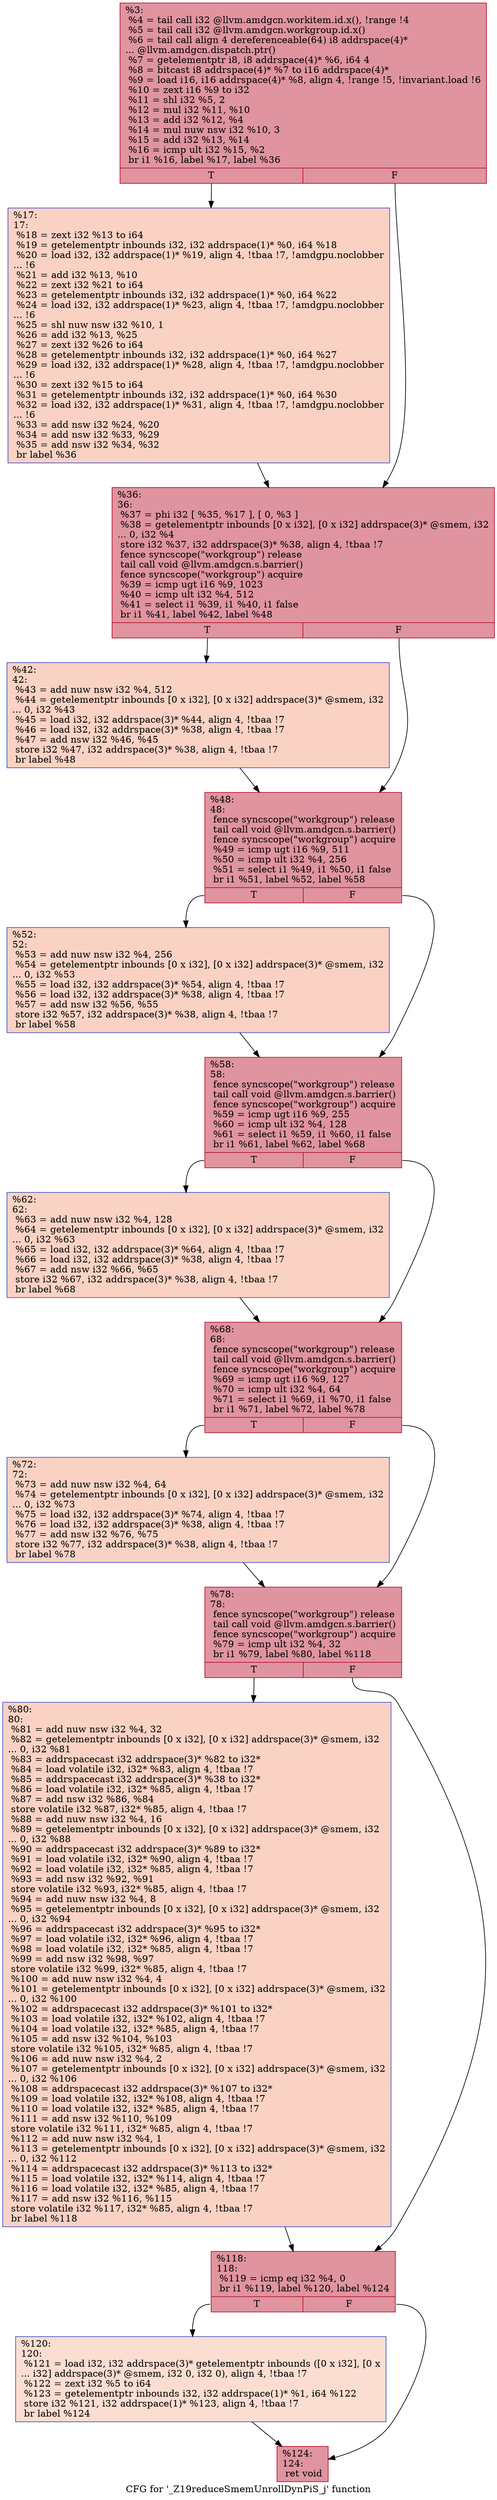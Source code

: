 digraph "CFG for '_Z19reduceSmemUnrollDynPiS_j' function" {
	label="CFG for '_Z19reduceSmemUnrollDynPiS_j' function";

	Node0x605d240 [shape=record,color="#b70d28ff", style=filled, fillcolor="#b70d2870",label="{%3:\l  %4 = tail call i32 @llvm.amdgcn.workitem.id.x(), !range !4\l  %5 = tail call i32 @llvm.amdgcn.workgroup.id.x()\l  %6 = tail call align 4 dereferenceable(64) i8 addrspace(4)*\l... @llvm.amdgcn.dispatch.ptr()\l  %7 = getelementptr i8, i8 addrspace(4)* %6, i64 4\l  %8 = bitcast i8 addrspace(4)* %7 to i16 addrspace(4)*\l  %9 = load i16, i16 addrspace(4)* %8, align 4, !range !5, !invariant.load !6\l  %10 = zext i16 %9 to i32\l  %11 = shl i32 %5, 2\l  %12 = mul i32 %11, %10\l  %13 = add i32 %12, %4\l  %14 = mul nuw nsw i32 %10, 3\l  %15 = add i32 %13, %14\l  %16 = icmp ult i32 %15, %2\l  br i1 %16, label %17, label %36\l|{<s0>T|<s1>F}}"];
	Node0x605d240:s0 -> Node0x605dfd0;
	Node0x605d240:s1 -> Node0x605eb90;
	Node0x605dfd0 [shape=record,color="#3d50c3ff", style=filled, fillcolor="#f4987a70",label="{%17:\l17:                                               \l  %18 = zext i32 %13 to i64\l  %19 = getelementptr inbounds i32, i32 addrspace(1)* %0, i64 %18\l  %20 = load i32, i32 addrspace(1)* %19, align 4, !tbaa !7, !amdgpu.noclobber\l... !6\l  %21 = add i32 %13, %10\l  %22 = zext i32 %21 to i64\l  %23 = getelementptr inbounds i32, i32 addrspace(1)* %0, i64 %22\l  %24 = load i32, i32 addrspace(1)* %23, align 4, !tbaa !7, !amdgpu.noclobber\l... !6\l  %25 = shl nuw nsw i32 %10, 1\l  %26 = add i32 %13, %25\l  %27 = zext i32 %26 to i64\l  %28 = getelementptr inbounds i32, i32 addrspace(1)* %0, i64 %27\l  %29 = load i32, i32 addrspace(1)* %28, align 4, !tbaa !7, !amdgpu.noclobber\l... !6\l  %30 = zext i32 %15 to i64\l  %31 = getelementptr inbounds i32, i32 addrspace(1)* %0, i64 %30\l  %32 = load i32, i32 addrspace(1)* %31, align 4, !tbaa !7, !amdgpu.noclobber\l... !6\l  %33 = add nsw i32 %24, %20\l  %34 = add nsw i32 %33, %29\l  %35 = add nsw i32 %34, %32\l  br label %36\l}"];
	Node0x605dfd0 -> Node0x605eb90;
	Node0x605eb90 [shape=record,color="#b70d28ff", style=filled, fillcolor="#b70d2870",label="{%36:\l36:                                               \l  %37 = phi i32 [ %35, %17 ], [ 0, %3 ]\l  %38 = getelementptr inbounds [0 x i32], [0 x i32] addrspace(3)* @smem, i32\l... 0, i32 %4\l  store i32 %37, i32 addrspace(3)* %38, align 4, !tbaa !7\l  fence syncscope(\"workgroup\") release\l  tail call void @llvm.amdgcn.s.barrier()\l  fence syncscope(\"workgroup\") acquire\l  %39 = icmp ugt i16 %9, 1023\l  %40 = icmp ult i32 %4, 512\l  %41 = select i1 %39, i1 %40, i1 false\l  br i1 %41, label %42, label %48\l|{<s0>T|<s1>F}}"];
	Node0x605eb90:s0 -> Node0x6061600;
	Node0x605eb90:s1 -> Node0x6061690;
	Node0x6061600 [shape=record,color="#3d50c3ff", style=filled, fillcolor="#f4987a70",label="{%42:\l42:                                               \l  %43 = add nuw nsw i32 %4, 512\l  %44 = getelementptr inbounds [0 x i32], [0 x i32] addrspace(3)* @smem, i32\l... 0, i32 %43\l  %45 = load i32, i32 addrspace(3)* %44, align 4, !tbaa !7\l  %46 = load i32, i32 addrspace(3)* %38, align 4, !tbaa !7\l  %47 = add nsw i32 %46, %45\l  store i32 %47, i32 addrspace(3)* %38, align 4, !tbaa !7\l  br label %48\l}"];
	Node0x6061600 -> Node0x6061690;
	Node0x6061690 [shape=record,color="#b70d28ff", style=filled, fillcolor="#b70d2870",label="{%48:\l48:                                               \l  fence syncscope(\"workgroup\") release\l  tail call void @llvm.amdgcn.s.barrier()\l  fence syncscope(\"workgroup\") acquire\l  %49 = icmp ugt i16 %9, 511\l  %50 = icmp ult i32 %4, 256\l  %51 = select i1 %49, i1 %50, i1 false\l  br i1 %51, label %52, label %58\l|{<s0>T|<s1>F}}"];
	Node0x6061690:s0 -> Node0x6061f00;
	Node0x6061690:s1 -> Node0x6061f50;
	Node0x6061f00 [shape=record,color="#3d50c3ff", style=filled, fillcolor="#f4987a70",label="{%52:\l52:                                               \l  %53 = add nuw nsw i32 %4, 256\l  %54 = getelementptr inbounds [0 x i32], [0 x i32] addrspace(3)* @smem, i32\l... 0, i32 %53\l  %55 = load i32, i32 addrspace(3)* %54, align 4, !tbaa !7\l  %56 = load i32, i32 addrspace(3)* %38, align 4, !tbaa !7\l  %57 = add nsw i32 %56, %55\l  store i32 %57, i32 addrspace(3)* %38, align 4, !tbaa !7\l  br label %58\l}"];
	Node0x6061f00 -> Node0x6061f50;
	Node0x6061f50 [shape=record,color="#b70d28ff", style=filled, fillcolor="#b70d2870",label="{%58:\l58:                                               \l  fence syncscope(\"workgroup\") release\l  tail call void @llvm.amdgcn.s.barrier()\l  fence syncscope(\"workgroup\") acquire\l  %59 = icmp ugt i16 %9, 255\l  %60 = icmp ult i32 %4, 128\l  %61 = select i1 %59, i1 %60, i1 false\l  br i1 %61, label %62, label %68\l|{<s0>T|<s1>F}}"];
	Node0x6061f50:s0 -> Node0x60627f0;
	Node0x6061f50:s1 -> Node0x6062840;
	Node0x60627f0 [shape=record,color="#3d50c3ff", style=filled, fillcolor="#f4987a70",label="{%62:\l62:                                               \l  %63 = add nuw nsw i32 %4, 128\l  %64 = getelementptr inbounds [0 x i32], [0 x i32] addrspace(3)* @smem, i32\l... 0, i32 %63\l  %65 = load i32, i32 addrspace(3)* %64, align 4, !tbaa !7\l  %66 = load i32, i32 addrspace(3)* %38, align 4, !tbaa !7\l  %67 = add nsw i32 %66, %65\l  store i32 %67, i32 addrspace(3)* %38, align 4, !tbaa !7\l  br label %68\l}"];
	Node0x60627f0 -> Node0x6062840;
	Node0x6062840 [shape=record,color="#b70d28ff", style=filled, fillcolor="#b70d2870",label="{%68:\l68:                                               \l  fence syncscope(\"workgroup\") release\l  tail call void @llvm.amdgcn.s.barrier()\l  fence syncscope(\"workgroup\") acquire\l  %69 = icmp ugt i16 %9, 127\l  %70 = icmp ult i32 %4, 64\l  %71 = select i1 %69, i1 %70, i1 false\l  br i1 %71, label %72, label %78\l|{<s0>T|<s1>F}}"];
	Node0x6062840:s0 -> Node0x6063280;
	Node0x6062840:s1 -> Node0x60632d0;
	Node0x6063280 [shape=record,color="#3d50c3ff", style=filled, fillcolor="#f4987a70",label="{%72:\l72:                                               \l  %73 = add nuw nsw i32 %4, 64\l  %74 = getelementptr inbounds [0 x i32], [0 x i32] addrspace(3)* @smem, i32\l... 0, i32 %73\l  %75 = load i32, i32 addrspace(3)* %74, align 4, !tbaa !7\l  %76 = load i32, i32 addrspace(3)* %38, align 4, !tbaa !7\l  %77 = add nsw i32 %76, %75\l  store i32 %77, i32 addrspace(3)* %38, align 4, !tbaa !7\l  br label %78\l}"];
	Node0x6063280 -> Node0x60632d0;
	Node0x60632d0 [shape=record,color="#b70d28ff", style=filled, fillcolor="#b70d2870",label="{%78:\l78:                                               \l  fence syncscope(\"workgroup\") release\l  tail call void @llvm.amdgcn.s.barrier()\l  fence syncscope(\"workgroup\") acquire\l  %79 = icmp ult i32 %4, 32\l  br i1 %79, label %80, label %118\l|{<s0>T|<s1>F}}"];
	Node0x60632d0:s0 -> Node0x6063a00;
	Node0x60632d0:s1 -> Node0x6063a50;
	Node0x6063a00 [shape=record,color="#3d50c3ff", style=filled, fillcolor="#f4987a70",label="{%80:\l80:                                               \l  %81 = add nuw nsw i32 %4, 32\l  %82 = getelementptr inbounds [0 x i32], [0 x i32] addrspace(3)* @smem, i32\l... 0, i32 %81\l  %83 = addrspacecast i32 addrspace(3)* %82 to i32*\l  %84 = load volatile i32, i32* %83, align 4, !tbaa !7\l  %85 = addrspacecast i32 addrspace(3)* %38 to i32*\l  %86 = load volatile i32, i32* %85, align 4, !tbaa !7\l  %87 = add nsw i32 %86, %84\l  store volatile i32 %87, i32* %85, align 4, !tbaa !7\l  %88 = add nuw nsw i32 %4, 16\l  %89 = getelementptr inbounds [0 x i32], [0 x i32] addrspace(3)* @smem, i32\l... 0, i32 %88\l  %90 = addrspacecast i32 addrspace(3)* %89 to i32*\l  %91 = load volatile i32, i32* %90, align 4, !tbaa !7\l  %92 = load volatile i32, i32* %85, align 4, !tbaa !7\l  %93 = add nsw i32 %92, %91\l  store volatile i32 %93, i32* %85, align 4, !tbaa !7\l  %94 = add nuw nsw i32 %4, 8\l  %95 = getelementptr inbounds [0 x i32], [0 x i32] addrspace(3)* @smem, i32\l... 0, i32 %94\l  %96 = addrspacecast i32 addrspace(3)* %95 to i32*\l  %97 = load volatile i32, i32* %96, align 4, !tbaa !7\l  %98 = load volatile i32, i32* %85, align 4, !tbaa !7\l  %99 = add nsw i32 %98, %97\l  store volatile i32 %99, i32* %85, align 4, !tbaa !7\l  %100 = add nuw nsw i32 %4, 4\l  %101 = getelementptr inbounds [0 x i32], [0 x i32] addrspace(3)* @smem, i32\l... 0, i32 %100\l  %102 = addrspacecast i32 addrspace(3)* %101 to i32*\l  %103 = load volatile i32, i32* %102, align 4, !tbaa !7\l  %104 = load volatile i32, i32* %85, align 4, !tbaa !7\l  %105 = add nsw i32 %104, %103\l  store volatile i32 %105, i32* %85, align 4, !tbaa !7\l  %106 = add nuw nsw i32 %4, 2\l  %107 = getelementptr inbounds [0 x i32], [0 x i32] addrspace(3)* @smem, i32\l... 0, i32 %106\l  %108 = addrspacecast i32 addrspace(3)* %107 to i32*\l  %109 = load volatile i32, i32* %108, align 4, !tbaa !7\l  %110 = load volatile i32, i32* %85, align 4, !tbaa !7\l  %111 = add nsw i32 %110, %109\l  store volatile i32 %111, i32* %85, align 4, !tbaa !7\l  %112 = add nuw nsw i32 %4, 1\l  %113 = getelementptr inbounds [0 x i32], [0 x i32] addrspace(3)* @smem, i32\l... 0, i32 %112\l  %114 = addrspacecast i32 addrspace(3)* %113 to i32*\l  %115 = load volatile i32, i32* %114, align 4, !tbaa !7\l  %116 = load volatile i32, i32* %85, align 4, !tbaa !7\l  %117 = add nsw i32 %116, %115\l  store volatile i32 %117, i32* %85, align 4, !tbaa !7\l  br label %118\l}"];
	Node0x6063a00 -> Node0x6063a50;
	Node0x6063a50 [shape=record,color="#b70d28ff", style=filled, fillcolor="#b70d2870",label="{%118:\l118:                                              \l  %119 = icmp eq i32 %4, 0\l  br i1 %119, label %120, label %124\l|{<s0>T|<s1>F}}"];
	Node0x6063a50:s0 -> Node0x6065400;
	Node0x6063a50:s1 -> Node0x6065450;
	Node0x6065400 [shape=record,color="#3d50c3ff", style=filled, fillcolor="#f7b39670",label="{%120:\l120:                                              \l  %121 = load i32, i32 addrspace(3)* getelementptr inbounds ([0 x i32], [0 x\l... i32] addrspace(3)* @smem, i32 0, i32 0), align 4, !tbaa !7\l  %122 = zext i32 %5 to i64\l  %123 = getelementptr inbounds i32, i32 addrspace(1)* %1, i64 %122\l  store i32 %121, i32 addrspace(1)* %123, align 4, !tbaa !7\l  br label %124\l}"];
	Node0x6065400 -> Node0x6065450;
	Node0x6065450 [shape=record,color="#b70d28ff", style=filled, fillcolor="#b70d2870",label="{%124:\l124:                                              \l  ret void\l}"];
}
